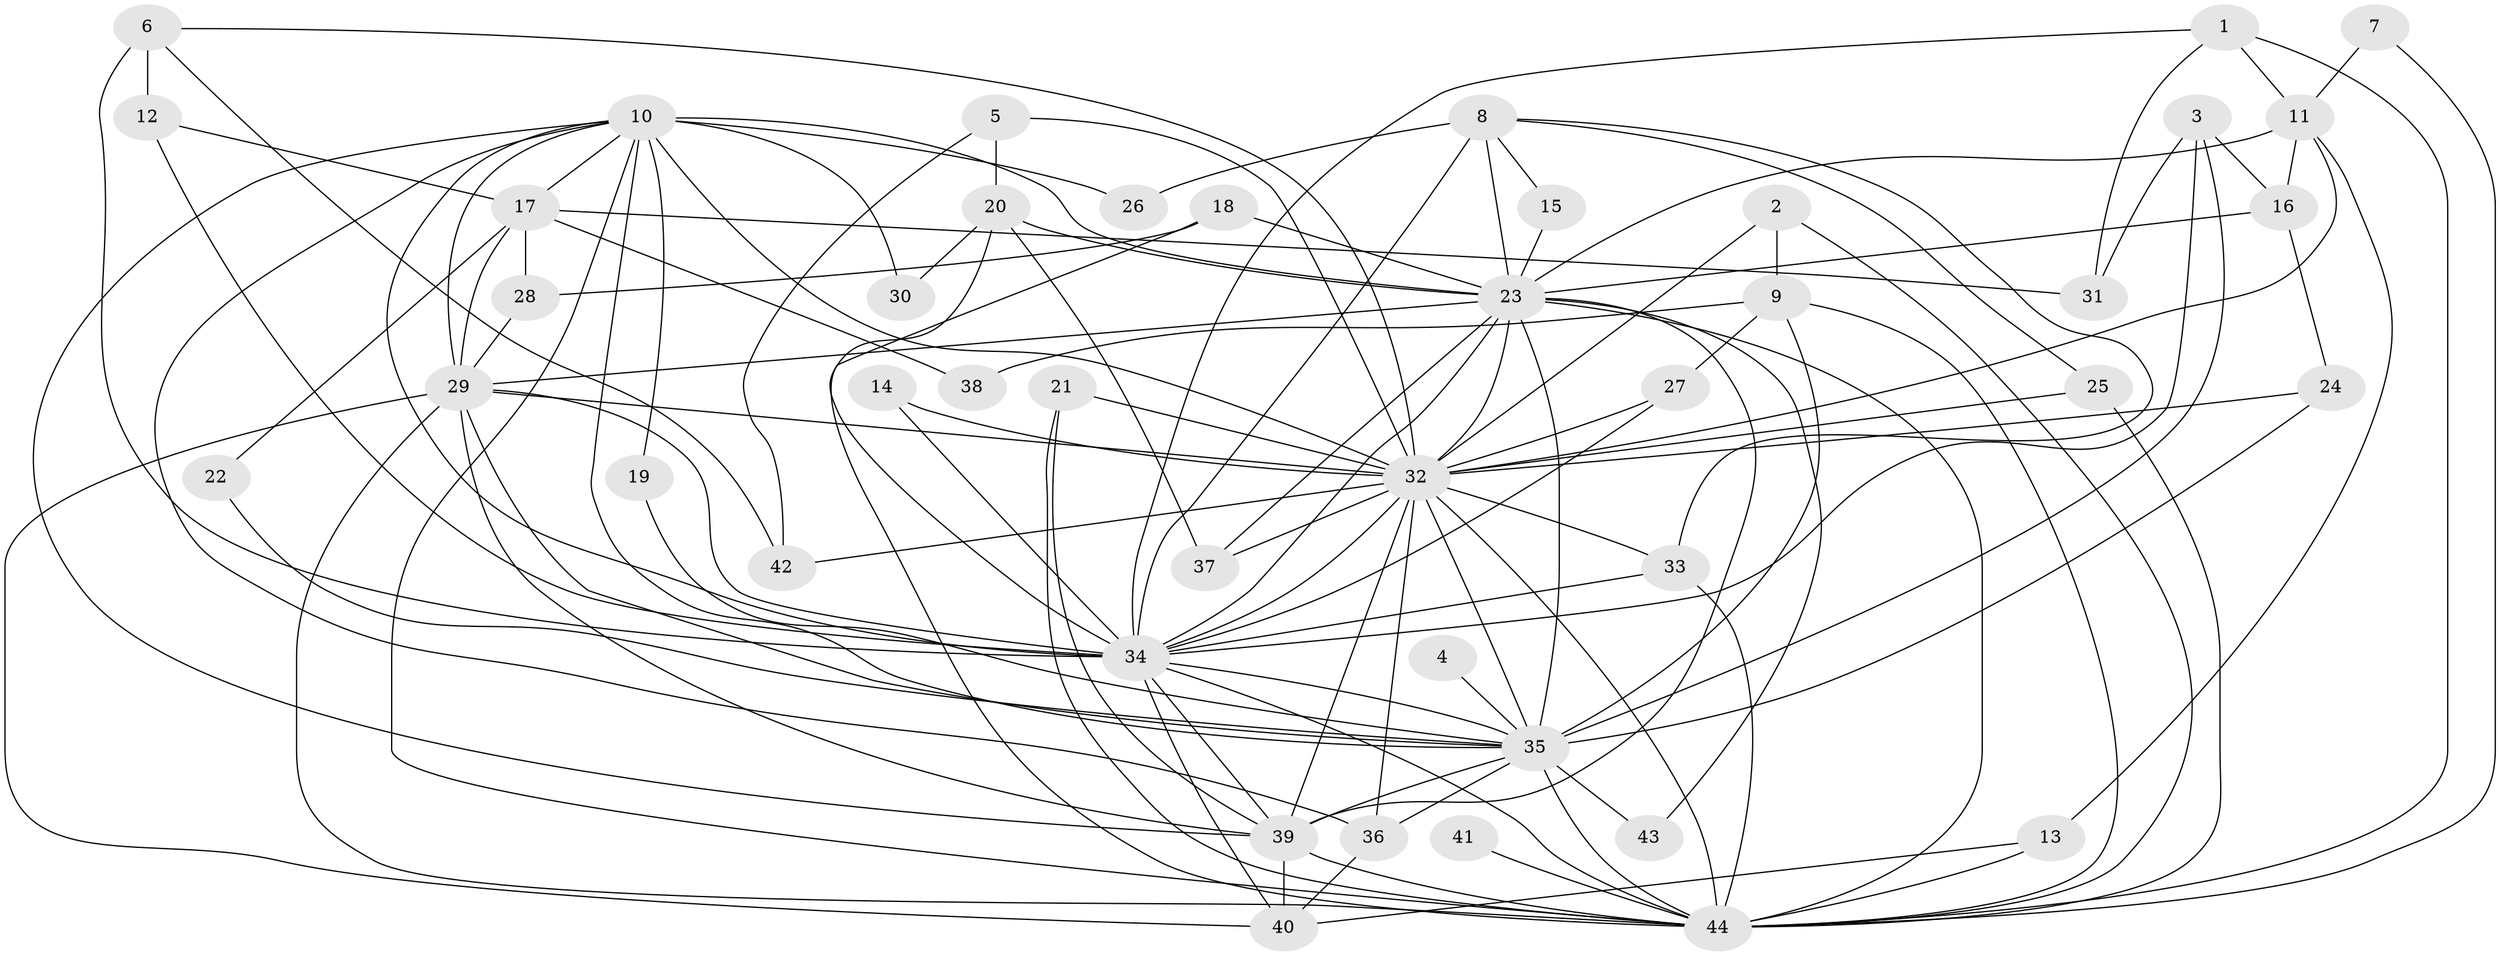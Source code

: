 // original degree distribution, {14: 0.022988505747126436, 22: 0.022988505747126436, 20: 0.011494252873563218, 23: 0.022988505747126436, 16: 0.022988505747126436, 17: 0.011494252873563218, 8: 0.022988505747126436, 4: 0.08045977011494253, 5: 0.034482758620689655, 3: 0.14942528735632185, 2: 0.5747126436781609, 6: 0.011494252873563218, 7: 0.011494252873563218}
// Generated by graph-tools (version 1.1) at 2025/36/03/04/25 23:36:29]
// undirected, 44 vertices, 116 edges
graph export_dot {
  node [color=gray90,style=filled];
  1;
  2;
  3;
  4;
  5;
  6;
  7;
  8;
  9;
  10;
  11;
  12;
  13;
  14;
  15;
  16;
  17;
  18;
  19;
  20;
  21;
  22;
  23;
  24;
  25;
  26;
  27;
  28;
  29;
  30;
  31;
  32;
  33;
  34;
  35;
  36;
  37;
  38;
  39;
  40;
  41;
  42;
  43;
  44;
  1 -- 11 [weight=1.0];
  1 -- 31 [weight=1.0];
  1 -- 34 [weight=1.0];
  1 -- 44 [weight=1.0];
  2 -- 9 [weight=1.0];
  2 -- 32 [weight=1.0];
  2 -- 44 [weight=1.0];
  3 -- 16 [weight=1.0];
  3 -- 31 [weight=1.0];
  3 -- 34 [weight=1.0];
  3 -- 35 [weight=1.0];
  4 -- 35 [weight=1.0];
  5 -- 20 [weight=1.0];
  5 -- 32 [weight=1.0];
  5 -- 42 [weight=1.0];
  6 -- 12 [weight=1.0];
  6 -- 32 [weight=1.0];
  6 -- 34 [weight=2.0];
  6 -- 42 [weight=1.0];
  7 -- 11 [weight=1.0];
  7 -- 44 [weight=1.0];
  8 -- 15 [weight=1.0];
  8 -- 23 [weight=1.0];
  8 -- 25 [weight=1.0];
  8 -- 26 [weight=1.0];
  8 -- 33 [weight=1.0];
  8 -- 34 [weight=2.0];
  9 -- 27 [weight=1.0];
  9 -- 35 [weight=1.0];
  9 -- 38 [weight=1.0];
  9 -- 44 [weight=1.0];
  10 -- 17 [weight=2.0];
  10 -- 19 [weight=1.0];
  10 -- 23 [weight=2.0];
  10 -- 26 [weight=1.0];
  10 -- 29 [weight=2.0];
  10 -- 30 [weight=1.0];
  10 -- 32 [weight=3.0];
  10 -- 34 [weight=1.0];
  10 -- 35 [weight=1.0];
  10 -- 36 [weight=1.0];
  10 -- 39 [weight=1.0];
  10 -- 44 [weight=1.0];
  11 -- 13 [weight=1.0];
  11 -- 16 [weight=2.0];
  11 -- 23 [weight=1.0];
  11 -- 32 [weight=2.0];
  12 -- 17 [weight=1.0];
  12 -- 34 [weight=1.0];
  13 -- 40 [weight=1.0];
  13 -- 44 [weight=1.0];
  14 -- 32 [weight=2.0];
  14 -- 34 [weight=1.0];
  15 -- 23 [weight=1.0];
  16 -- 23 [weight=1.0];
  16 -- 24 [weight=1.0];
  17 -- 22 [weight=1.0];
  17 -- 28 [weight=1.0];
  17 -- 29 [weight=1.0];
  17 -- 31 [weight=1.0];
  17 -- 38 [weight=1.0];
  18 -- 23 [weight=1.0];
  18 -- 28 [weight=1.0];
  18 -- 44 [weight=1.0];
  19 -- 35 [weight=1.0];
  20 -- 23 [weight=1.0];
  20 -- 30 [weight=1.0];
  20 -- 34 [weight=2.0];
  20 -- 37 [weight=1.0];
  21 -- 32 [weight=2.0];
  21 -- 39 [weight=1.0];
  21 -- 44 [weight=1.0];
  22 -- 35 [weight=1.0];
  23 -- 29 [weight=2.0];
  23 -- 32 [weight=5.0];
  23 -- 34 [weight=2.0];
  23 -- 35 [weight=3.0];
  23 -- 37 [weight=1.0];
  23 -- 39 [weight=3.0];
  23 -- 43 [weight=1.0];
  23 -- 44 [weight=3.0];
  24 -- 32 [weight=1.0];
  24 -- 35 [weight=1.0];
  25 -- 32 [weight=1.0];
  25 -- 44 [weight=1.0];
  27 -- 32 [weight=1.0];
  27 -- 34 [weight=1.0];
  28 -- 29 [weight=1.0];
  29 -- 32 [weight=3.0];
  29 -- 34 [weight=1.0];
  29 -- 35 [weight=1.0];
  29 -- 39 [weight=1.0];
  29 -- 40 [weight=1.0];
  29 -- 44 [weight=1.0];
  32 -- 33 [weight=1.0];
  32 -- 34 [weight=3.0];
  32 -- 35 [weight=2.0];
  32 -- 36 [weight=1.0];
  32 -- 37 [weight=2.0];
  32 -- 39 [weight=3.0];
  32 -- 42 [weight=1.0];
  32 -- 44 [weight=3.0];
  33 -- 34 [weight=1.0];
  33 -- 44 [weight=1.0];
  34 -- 35 [weight=1.0];
  34 -- 39 [weight=1.0];
  34 -- 40 [weight=1.0];
  34 -- 44 [weight=1.0];
  35 -- 36 [weight=1.0];
  35 -- 39 [weight=2.0];
  35 -- 43 [weight=1.0];
  35 -- 44 [weight=1.0];
  36 -- 40 [weight=1.0];
  39 -- 40 [weight=1.0];
  39 -- 44 [weight=1.0];
  41 -- 44 [weight=1.0];
}
